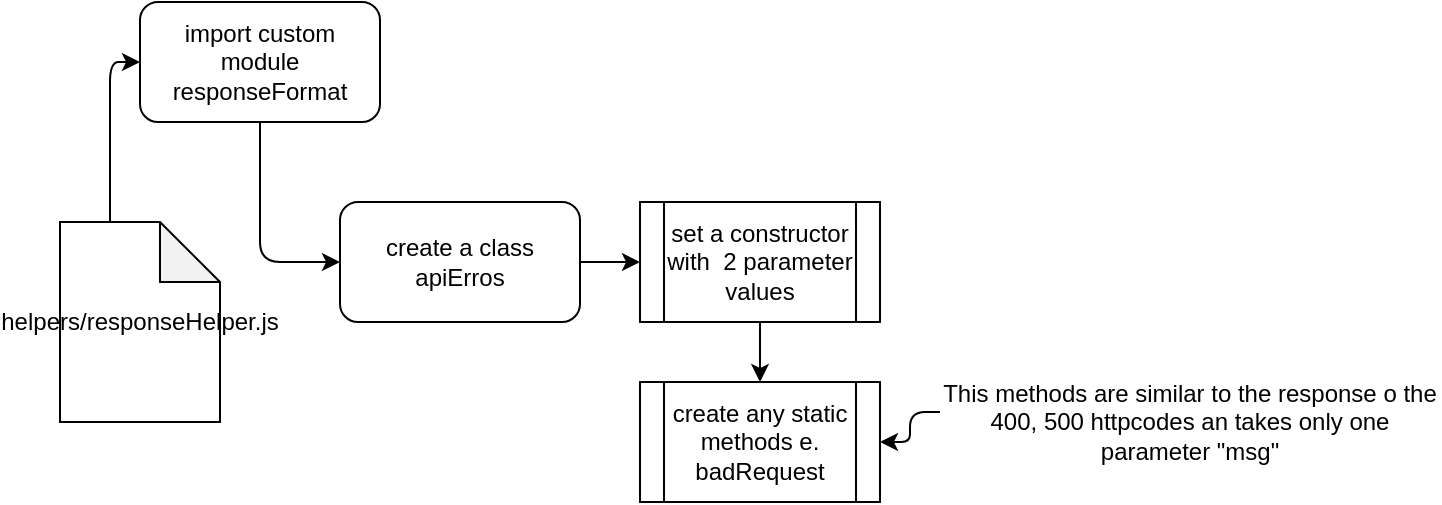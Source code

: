 <mxfile>
    <diagram id="VpsfrGILS71BtPiIiBzf" name="Page-1">
        <mxGraphModel dx="879" dy="622" grid="1" gridSize="10" guides="1" tooltips="1" connect="1" arrows="1" fold="1" page="1" pageScale="1" pageWidth="1100" pageHeight="850" math="0" shadow="0">
            <root>
                <mxCell id="0"/>
                <mxCell id="1" parent="0"/>
                <mxCell id="6" style="edgeStyle=orthogonalEdgeStyle;html=1;exitX=0.5;exitY=1;exitDx=0;exitDy=0;entryX=0;entryY=0.5;entryDx=0;entryDy=0;" edge="1" parent="1" source="2" target="5">
                    <mxGeometry relative="1" as="geometry"/>
                </mxCell>
                <mxCell id="2" value="import custom module responseFormat" style="rounded=1;whiteSpace=wrap;html=1;" vertex="1" parent="1">
                    <mxGeometry x="100" y="110" width="120" height="60" as="geometry"/>
                </mxCell>
                <mxCell id="4" style="edgeStyle=orthogonalEdgeStyle;html=1;exitX=0;exitY=0;exitDx=25;exitDy=0;exitPerimeter=0;entryX=0;entryY=0.5;entryDx=0;entryDy=0;" edge="1" parent="1" source="3" target="2">
                    <mxGeometry relative="1" as="geometry"/>
                </mxCell>
                <mxCell id="3" value="helpers/responseHelper.js" style="shape=note;whiteSpace=wrap;html=1;backgroundOutline=1;darkOpacity=0.05;" vertex="1" parent="1">
                    <mxGeometry x="60" y="220" width="80" height="100" as="geometry"/>
                </mxCell>
                <mxCell id="8" style="edgeStyle=orthogonalEdgeStyle;html=1;exitX=1;exitY=0.5;exitDx=0;exitDy=0;entryX=0;entryY=0.5;entryDx=0;entryDy=0;" edge="1" parent="1" source="5" target="7">
                    <mxGeometry relative="1" as="geometry"/>
                </mxCell>
                <mxCell id="5" value="create a class apiErros" style="rounded=1;whiteSpace=wrap;html=1;" vertex="1" parent="1">
                    <mxGeometry x="200" y="210" width="120" height="60" as="geometry"/>
                </mxCell>
                <mxCell id="11" style="edgeStyle=orthogonalEdgeStyle;html=1;exitX=0.5;exitY=1;exitDx=0;exitDy=0;" edge="1" parent="1" source="7" target="10">
                    <mxGeometry relative="1" as="geometry"/>
                </mxCell>
                <mxCell id="7" value="set a constructor with&amp;nbsp; 2 parameter values" style="shape=process;whiteSpace=wrap;html=1;backgroundOutline=1;" vertex="1" parent="1">
                    <mxGeometry x="350" y="210" width="120" height="60" as="geometry"/>
                </mxCell>
                <mxCell id="10" value="create any static methods e. badRequest" style="shape=process;whiteSpace=wrap;html=1;backgroundOutline=1;" vertex="1" parent="1">
                    <mxGeometry x="350" y="300" width="120" height="60" as="geometry"/>
                </mxCell>
                <mxCell id="14" style="edgeStyle=orthogonalEdgeStyle;html=1;exitX=0;exitY=0.25;exitDx=0;exitDy=0;entryX=1;entryY=0.5;entryDx=0;entryDy=0;" edge="1" parent="1" source="13" target="10">
                    <mxGeometry relative="1" as="geometry"/>
                </mxCell>
                <mxCell id="13" value="This methods are similar to the response o the 400, 500 httpcodes an takes only one parameter &quot;msg&quot;" style="text;html=1;strokeColor=none;fillColor=none;align=center;verticalAlign=middle;whiteSpace=wrap;rounded=0;" vertex="1" parent="1">
                    <mxGeometry x="500" y="310" width="250" height="20" as="geometry"/>
                </mxCell>
            </root>
        </mxGraphModel>
    </diagram>
</mxfile>